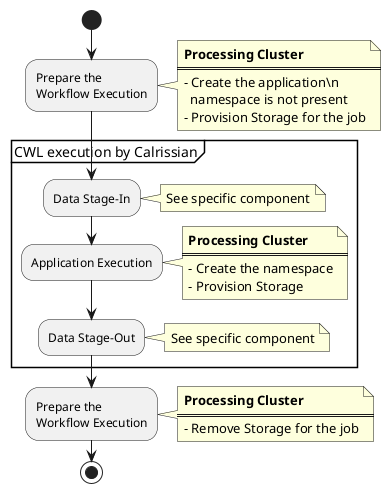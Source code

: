 @startuml ADES Workflow Executor Component Diagram

start

:Prepare the\nWorkflow Execution;
note right
    **Processing Cluster**
    ====
    - Create the application\n
      namespace is not present
    - Provision Storage for the job
end note

partition "CWL execution by Calrissian" {

    :Data Stage-In;
    note right
        See specific component
    end note

    :Application Execution;
    note right
        **Processing Cluster**
        ====
        - Create the namespace
        - Provision Storage
    end note

    :Data Stage-Out;
    note right
        See specific component
    end note
}

:Prepare the\nWorkflow Execution;
note right
    **Processing Cluster**
    ====
    - Remove Storage for the job
end note

stop

@enduml